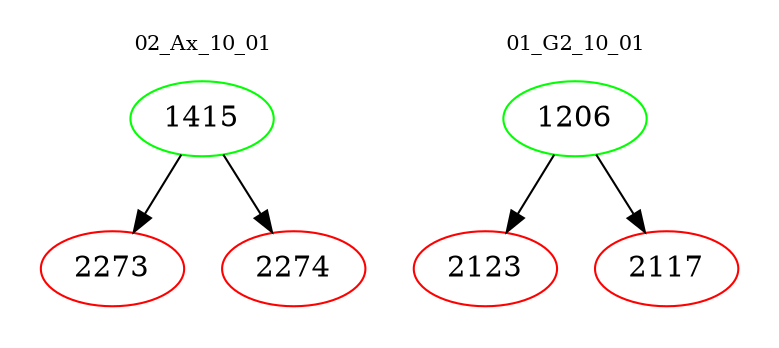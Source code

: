 digraph{
subgraph cluster_0 {
color = white
label = "02_Ax_10_01";
fontsize=10;
T0_1415 [label="1415", color="green"]
T0_1415 -> T0_2273 [color="black"]
T0_2273 [label="2273", color="red"]
T0_1415 -> T0_2274 [color="black"]
T0_2274 [label="2274", color="red"]
}
subgraph cluster_1 {
color = white
label = "01_G2_10_01";
fontsize=10;
T1_1206 [label="1206", color="green"]
T1_1206 -> T1_2123 [color="black"]
T1_2123 [label="2123", color="red"]
T1_1206 -> T1_2117 [color="black"]
T1_2117 [label="2117", color="red"]
}
}
